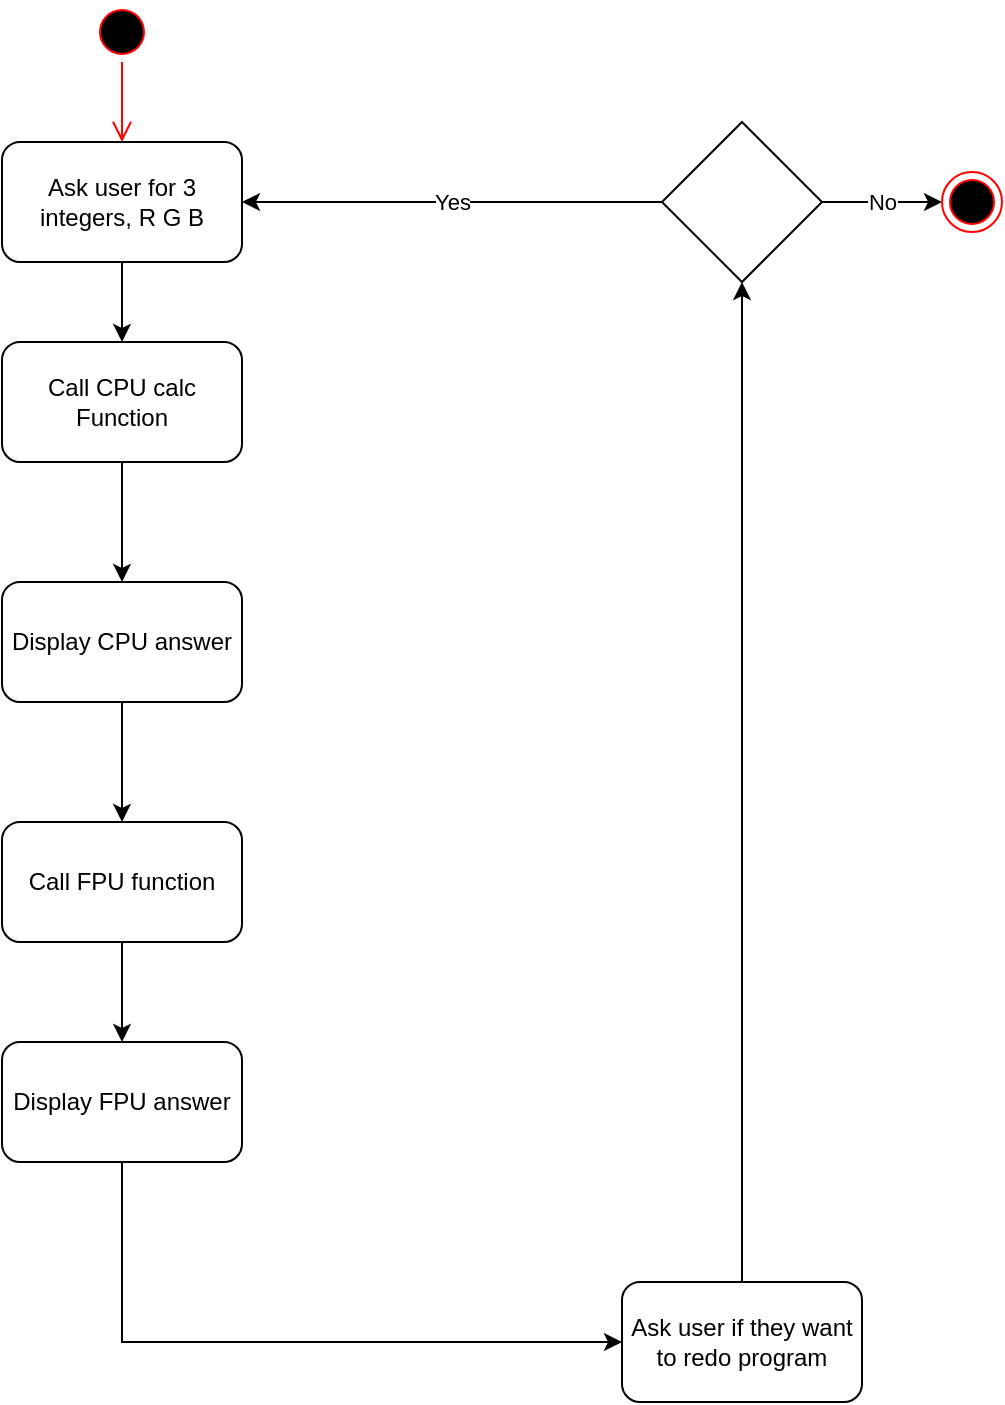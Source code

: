 <mxfile version="20.8.16" type="device"><diagram name="Page-1" id="4Lde0QuTHLJLFhecSD_9"><mxGraphModel dx="802" dy="651" grid="1" gridSize="10" guides="1" tooltips="1" connect="1" arrows="1" fold="1" page="1" pageScale="1" pageWidth="850" pageHeight="1100" math="0" shadow="0"><root><mxCell id="0"/><mxCell id="1" parent="0"/><mxCell id="iDyitxr94tGbAZPq1U2f-11" style="edgeStyle=orthogonalEdgeStyle;rounded=0;orthogonalLoop=1;jettySize=auto;html=1;" parent="1" source="iDyitxr94tGbAZPq1U2f-1" target="iDyitxr94tGbAZPq1U2f-2" edge="1"><mxGeometry relative="1" as="geometry"/></mxCell><mxCell id="iDyitxr94tGbAZPq1U2f-1" value="Ask user for 3 integers, R G B" style="rounded=1;whiteSpace=wrap;html=1;" parent="1" vertex="1"><mxGeometry x="220" y="310" width="120" height="60" as="geometry"/></mxCell><mxCell id="iDyitxr94tGbAZPq1U2f-12" style="edgeStyle=orthogonalEdgeStyle;rounded=0;orthogonalLoop=1;jettySize=auto;html=1;entryX=0.5;entryY=0;entryDx=0;entryDy=0;" parent="1" source="iDyitxr94tGbAZPq1U2f-2" edge="1"><mxGeometry relative="1" as="geometry"><mxPoint x="280" y="530" as="targetPoint"/></mxGeometry></mxCell><mxCell id="iDyitxr94tGbAZPq1U2f-2" value="Call CPU calc Function" style="rounded=1;whiteSpace=wrap;html=1;" parent="1" vertex="1"><mxGeometry x="220" y="410" width="120" height="60" as="geometry"/></mxCell><mxCell id="GbaWTsv8Zr9bmfIL_2J9-13" style="edgeStyle=orthogonalEdgeStyle;rounded=0;orthogonalLoop=1;jettySize=auto;html=1;exitX=0.5;exitY=1;exitDx=0;exitDy=0;" parent="1" source="GLN0N8LOdawKfKPfCc0l-4" target="iDyitxr94tGbAZPq1U2f-10" edge="1"><mxGeometry relative="1" as="geometry"><Array as="points"><mxPoint x="280" y="910"/></Array><mxPoint x="280" y="860" as="sourcePoint"/></mxGeometry></mxCell><mxCell id="iDyitxr94tGbAZPq1U2f-21" style="edgeStyle=orthogonalEdgeStyle;rounded=0;orthogonalLoop=1;jettySize=auto;html=1;" parent="1" source="iDyitxr94tGbAZPq1U2f-10" target="iDyitxr94tGbAZPq1U2f-19" edge="1"><mxGeometry relative="1" as="geometry"/></mxCell><mxCell id="iDyitxr94tGbAZPq1U2f-10" value="Ask user if they want to redo program" style="rounded=1;whiteSpace=wrap;html=1;" parent="1" vertex="1"><mxGeometry x="530" y="880" width="120" height="60" as="geometry"/></mxCell><mxCell id="iDyitxr94tGbAZPq1U2f-20" value="Yes" style="edgeStyle=orthogonalEdgeStyle;rounded=0;orthogonalLoop=1;jettySize=auto;html=1;entryX=1;entryY=0.5;entryDx=0;entryDy=0;" parent="1" source="iDyitxr94tGbAZPq1U2f-19" target="iDyitxr94tGbAZPq1U2f-1" edge="1"><mxGeometry relative="1" as="geometry"><Array as="points"><mxPoint x="450" y="340"/></Array></mxGeometry></mxCell><mxCell id="iDyitxr94tGbAZPq1U2f-23" value="No" style="edgeStyle=orthogonalEdgeStyle;rounded=0;orthogonalLoop=1;jettySize=auto;html=1;entryX=0;entryY=0.5;entryDx=0;entryDy=0;" parent="1" source="iDyitxr94tGbAZPq1U2f-19" target="iDyitxr94tGbAZPq1U2f-22" edge="1"><mxGeometry relative="1" as="geometry"/></mxCell><mxCell id="iDyitxr94tGbAZPq1U2f-19" value="" style="rhombus;whiteSpace=wrap;html=1;" parent="1" vertex="1"><mxGeometry x="550" y="300" width="80" height="80" as="geometry"/></mxCell><mxCell id="iDyitxr94tGbAZPq1U2f-22" value="" style="ellipse;html=1;shape=endState;fillColor=#000000;strokeColor=#ff0000;" parent="1" vertex="1"><mxGeometry x="690" y="325" width="30" height="30" as="geometry"/></mxCell><mxCell id="iDyitxr94tGbAZPq1U2f-26" value="" style="ellipse;html=1;shape=startState;fillColor=#000000;strokeColor=#ff0000;" parent="1" vertex="1"><mxGeometry x="265" y="240" width="30" height="30" as="geometry"/></mxCell><mxCell id="iDyitxr94tGbAZPq1U2f-27" value="" style="edgeStyle=orthogonalEdgeStyle;html=1;verticalAlign=bottom;endArrow=open;endSize=8;strokeColor=#ff0000;rounded=0;" parent="1" source="iDyitxr94tGbAZPq1U2f-26" target="iDyitxr94tGbAZPq1U2f-1" edge="1"><mxGeometry relative="1" as="geometry"><mxPoint x="280" y="330" as="targetPoint"/></mxGeometry></mxCell><mxCell id="GLN0N8LOdawKfKPfCc0l-5" style="edgeStyle=orthogonalEdgeStyle;rounded=0;orthogonalLoop=1;jettySize=auto;html=1;entryX=0.5;entryY=0;entryDx=0;entryDy=0;" parent="1" source="GbaWTsv8Zr9bmfIL_2J9-6" target="GLN0N8LOdawKfKPfCc0l-4" edge="1"><mxGeometry relative="1" as="geometry"/></mxCell><mxCell id="GbaWTsv8Zr9bmfIL_2J9-6" value="Call FPU function" style="rounded=1;whiteSpace=wrap;html=1;" parent="1" vertex="1"><mxGeometry x="220" y="650" width="120" height="60" as="geometry"/></mxCell><mxCell id="GLN0N8LOdawKfKPfCc0l-2" style="edgeStyle=orthogonalEdgeStyle;rounded=0;orthogonalLoop=1;jettySize=auto;html=1;" parent="1" source="GLN0N8LOdawKfKPfCc0l-1" target="GbaWTsv8Zr9bmfIL_2J9-6" edge="1"><mxGeometry relative="1" as="geometry"/></mxCell><mxCell id="GLN0N8LOdawKfKPfCc0l-1" value="Display CPU answer" style="rounded=1;whiteSpace=wrap;html=1;" parent="1" vertex="1"><mxGeometry x="220" y="530" width="120" height="60" as="geometry"/></mxCell><mxCell id="GLN0N8LOdawKfKPfCc0l-4" value="Display FPU answer" style="rounded=1;whiteSpace=wrap;html=1;" parent="1" vertex="1"><mxGeometry x="220" y="760" width="120" height="60" as="geometry"/></mxCell></root></mxGraphModel></diagram></mxfile>
